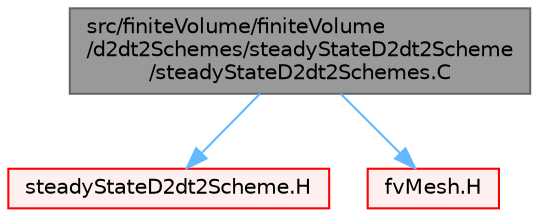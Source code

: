 digraph "src/finiteVolume/finiteVolume/d2dt2Schemes/steadyStateD2dt2Scheme/steadyStateD2dt2Schemes.C"
{
 // LATEX_PDF_SIZE
  bgcolor="transparent";
  edge [fontname=Helvetica,fontsize=10,labelfontname=Helvetica,labelfontsize=10];
  node [fontname=Helvetica,fontsize=10,shape=box,height=0.2,width=0.4];
  Node1 [id="Node000001",label="src/finiteVolume/finiteVolume\l/d2dt2Schemes/steadyStateD2dt2Scheme\l/steadyStateD2dt2Schemes.C",height=0.2,width=0.4,color="gray40", fillcolor="grey60", style="filled", fontcolor="black",tooltip=" "];
  Node1 -> Node2 [id="edge1_Node000001_Node000002",color="steelblue1",style="solid",tooltip=" "];
  Node2 [id="Node000002",label="steadyStateD2dt2Scheme.H",height=0.2,width=0.4,color="red", fillcolor="#FFF0F0", style="filled",URL="$steadyStateD2dt2Scheme_8H.html",tooltip=" "];
  Node1 -> Node212 [id="edge2_Node000001_Node000212",color="steelblue1",style="solid",tooltip=" "];
  Node212 [id="Node000212",label="fvMesh.H",height=0.2,width=0.4,color="red", fillcolor="#FFF0F0", style="filled",URL="$fvMesh_8H.html",tooltip=" "];
}
